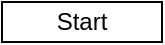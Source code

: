 <mxfile>
    <diagram id="8ob2XBfIOhW9P0wZj_Tz" name="Страница 1">
        <mxGraphModel dx="926" dy="552" grid="1" gridSize="10" guides="1" tooltips="1" connect="1" arrows="1" fold="1" page="1" pageScale="1" pageWidth="827" pageHeight="1169" math="0" shadow="0">
            <root>
                <mxCell id="0"/>
                <mxCell id="1" parent="0"/>
                <mxCell id="2" value="Start" style="rounded=0;whiteSpace=wrap;html=1;" vertex="1" parent="1">
                    <mxGeometry x="330" y="20" width="80" height="20" as="geometry"/>
                </mxCell>
            </root>
        </mxGraphModel>
    </diagram>
</mxfile>